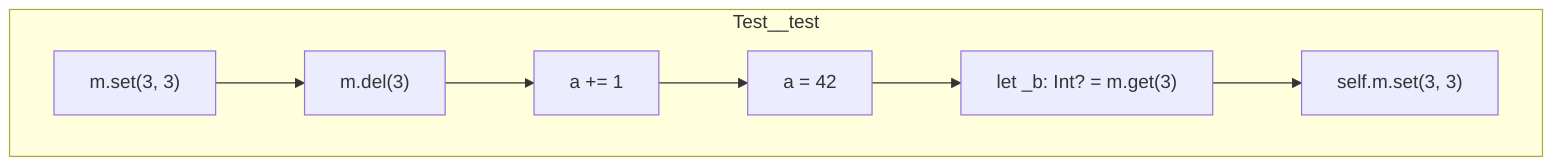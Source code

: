 graph TD
subgraph Test__test
    Test__test_141["m.set(3, 3)"]
    Test__test_142["m.del(3)"]
    Test__test_144["a += 1"]
    Test__test_146["a = 42"]
    Test__test_148["let _b: Int? = m.get(3)"]
    Test__test_150["self.m.set(3, 3)"]:::exitNode
    Test__test_141 --> Test__test_142
    Test__test_142 --> Test__test_144
    Test__test_144 --> Test__test_146
    Test__test_146 --> Test__test_148
    Test__test_148 --> Test__test_150
end